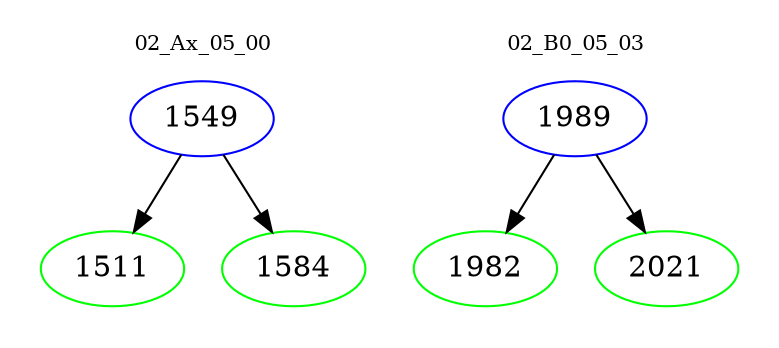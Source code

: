 digraph{
subgraph cluster_0 {
color = white
label = "02_Ax_05_00";
fontsize=10;
T0_1549 [label="1549", color="blue"]
T0_1549 -> T0_1511 [color="black"]
T0_1511 [label="1511", color="green"]
T0_1549 -> T0_1584 [color="black"]
T0_1584 [label="1584", color="green"]
}
subgraph cluster_1 {
color = white
label = "02_B0_05_03";
fontsize=10;
T1_1989 [label="1989", color="blue"]
T1_1989 -> T1_1982 [color="black"]
T1_1982 [label="1982", color="green"]
T1_1989 -> T1_2021 [color="black"]
T1_2021 [label="2021", color="green"]
}
}
